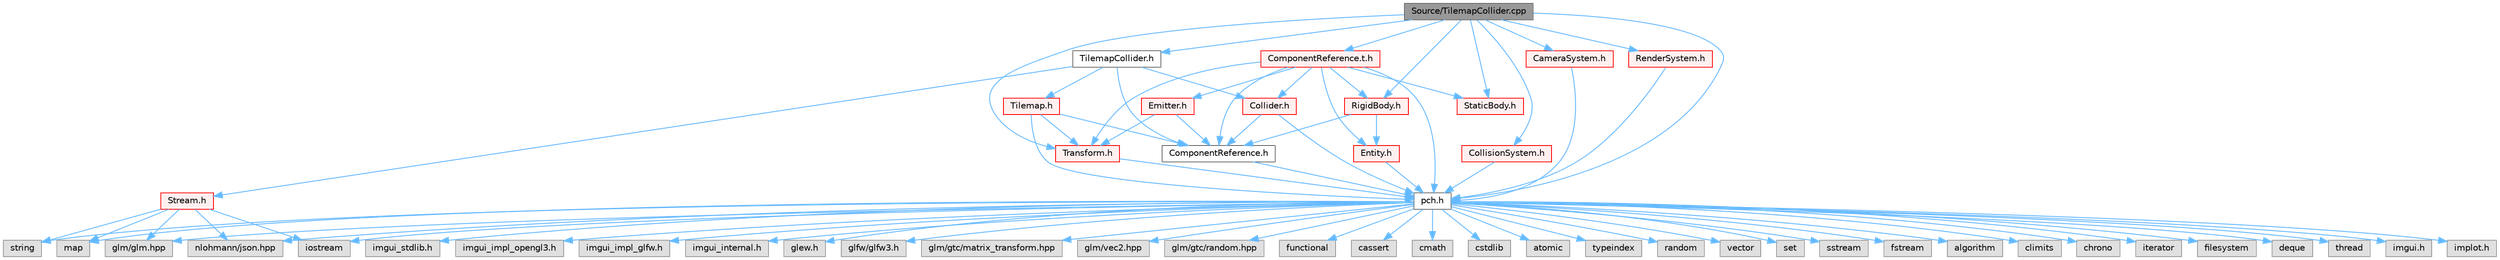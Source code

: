 digraph "Source/TilemapCollider.cpp"
{
 // LATEX_PDF_SIZE
  bgcolor="transparent";
  edge [fontname=Helvetica,fontsize=10,labelfontname=Helvetica,labelfontsize=10];
  node [fontname=Helvetica,fontsize=10,shape=box,height=0.2,width=0.4];
  Node1 [id="Node000001",label="Source/TilemapCollider.cpp",height=0.2,width=0.4,color="gray40", fillcolor="grey60", style="filled", fontcolor="black",tooltip="tilemap collider"];
  Node1 -> Node2 [id="edge1_Node000001_Node000002",color="steelblue1",style="solid",tooltip=" "];
  Node2 [id="Node000002",label="pch.h",height=0.2,width=0.4,color="grey40", fillcolor="white", style="filled",URL="$de/d3a/pch_8h.html",tooltip="This is a precompiled header file."];
  Node2 -> Node3 [id="edge2_Node000002_Node000003",color="steelblue1",style="solid",tooltip=" "];
  Node3 [id="Node000003",label="functional",height=0.2,width=0.4,color="grey60", fillcolor="#E0E0E0", style="filled",tooltip=" "];
  Node2 -> Node4 [id="edge3_Node000002_Node000004",color="steelblue1",style="solid",tooltip=" "];
  Node4 [id="Node000004",label="iostream",height=0.2,width=0.4,color="grey60", fillcolor="#E0E0E0", style="filled",tooltip=" "];
  Node2 -> Node5 [id="edge4_Node000002_Node000005",color="steelblue1",style="solid",tooltip=" "];
  Node5 [id="Node000005",label="cassert",height=0.2,width=0.4,color="grey60", fillcolor="#E0E0E0", style="filled",tooltip=" "];
  Node2 -> Node6 [id="edge5_Node000002_Node000006",color="steelblue1",style="solid",tooltip=" "];
  Node6 [id="Node000006",label="cmath",height=0.2,width=0.4,color="grey60", fillcolor="#E0E0E0", style="filled",tooltip=" "];
  Node2 -> Node7 [id="edge6_Node000002_Node000007",color="steelblue1",style="solid",tooltip=" "];
  Node7 [id="Node000007",label="cstdlib",height=0.2,width=0.4,color="grey60", fillcolor="#E0E0E0", style="filled",tooltip=" "];
  Node2 -> Node8 [id="edge7_Node000002_Node000008",color="steelblue1",style="solid",tooltip=" "];
  Node8 [id="Node000008",label="atomic",height=0.2,width=0.4,color="grey60", fillcolor="#E0E0E0", style="filled",tooltip=" "];
  Node2 -> Node9 [id="edge8_Node000002_Node000009",color="steelblue1",style="solid",tooltip=" "];
  Node9 [id="Node000009",label="typeindex",height=0.2,width=0.4,color="grey60", fillcolor="#E0E0E0", style="filled",tooltip=" "];
  Node2 -> Node10 [id="edge9_Node000002_Node000010",color="steelblue1",style="solid",tooltip=" "];
  Node10 [id="Node000010",label="random",height=0.2,width=0.4,color="grey60", fillcolor="#E0E0E0", style="filled",tooltip=" "];
  Node2 -> Node11 [id="edge10_Node000002_Node000011",color="steelblue1",style="solid",tooltip=" "];
  Node11 [id="Node000011",label="vector",height=0.2,width=0.4,color="grey60", fillcolor="#E0E0E0", style="filled",tooltip=" "];
  Node2 -> Node12 [id="edge11_Node000002_Node000012",color="steelblue1",style="solid",tooltip=" "];
  Node12 [id="Node000012",label="string",height=0.2,width=0.4,color="grey60", fillcolor="#E0E0E0", style="filled",tooltip=" "];
  Node2 -> Node13 [id="edge12_Node000002_Node000013",color="steelblue1",style="solid",tooltip=" "];
  Node13 [id="Node000013",label="map",height=0.2,width=0.4,color="grey60", fillcolor="#E0E0E0", style="filled",tooltip=" "];
  Node2 -> Node14 [id="edge13_Node000002_Node000014",color="steelblue1",style="solid",tooltip=" "];
  Node14 [id="Node000014",label="set",height=0.2,width=0.4,color="grey60", fillcolor="#E0E0E0", style="filled",tooltip=" "];
  Node2 -> Node15 [id="edge14_Node000002_Node000015",color="steelblue1",style="solid",tooltip=" "];
  Node15 [id="Node000015",label="sstream",height=0.2,width=0.4,color="grey60", fillcolor="#E0E0E0", style="filled",tooltip=" "];
  Node2 -> Node16 [id="edge15_Node000002_Node000016",color="steelblue1",style="solid",tooltip=" "];
  Node16 [id="Node000016",label="fstream",height=0.2,width=0.4,color="grey60", fillcolor="#E0E0E0", style="filled",tooltip=" "];
  Node2 -> Node17 [id="edge16_Node000002_Node000017",color="steelblue1",style="solid",tooltip=" "];
  Node17 [id="Node000017",label="algorithm",height=0.2,width=0.4,color="grey60", fillcolor="#E0E0E0", style="filled",tooltip=" "];
  Node2 -> Node18 [id="edge17_Node000002_Node000018",color="steelblue1",style="solid",tooltip=" "];
  Node18 [id="Node000018",label="climits",height=0.2,width=0.4,color="grey60", fillcolor="#E0E0E0", style="filled",tooltip=" "];
  Node2 -> Node19 [id="edge18_Node000002_Node000019",color="steelblue1",style="solid",tooltip=" "];
  Node19 [id="Node000019",label="chrono",height=0.2,width=0.4,color="grey60", fillcolor="#E0E0E0", style="filled",tooltip=" "];
  Node2 -> Node20 [id="edge19_Node000002_Node000020",color="steelblue1",style="solid",tooltip=" "];
  Node20 [id="Node000020",label="iterator",height=0.2,width=0.4,color="grey60", fillcolor="#E0E0E0", style="filled",tooltip=" "];
  Node2 -> Node21 [id="edge20_Node000002_Node000021",color="steelblue1",style="solid",tooltip=" "];
  Node21 [id="Node000021",label="filesystem",height=0.2,width=0.4,color="grey60", fillcolor="#E0E0E0", style="filled",tooltip=" "];
  Node2 -> Node22 [id="edge21_Node000002_Node000022",color="steelblue1",style="solid",tooltip=" "];
  Node22 [id="Node000022",label="deque",height=0.2,width=0.4,color="grey60", fillcolor="#E0E0E0", style="filled",tooltip=" "];
  Node2 -> Node23 [id="edge22_Node000002_Node000023",color="steelblue1",style="solid",tooltip=" "];
  Node23 [id="Node000023",label="thread",height=0.2,width=0.4,color="grey60", fillcolor="#E0E0E0", style="filled",tooltip=" "];
  Node2 -> Node24 [id="edge23_Node000002_Node000024",color="steelblue1",style="solid",tooltip=" "];
  Node24 [id="Node000024",label="imgui.h",height=0.2,width=0.4,color="grey60", fillcolor="#E0E0E0", style="filled",tooltip=" "];
  Node2 -> Node25 [id="edge24_Node000002_Node000025",color="steelblue1",style="solid",tooltip=" "];
  Node25 [id="Node000025",label="implot.h",height=0.2,width=0.4,color="grey60", fillcolor="#E0E0E0", style="filled",tooltip=" "];
  Node2 -> Node26 [id="edge25_Node000002_Node000026",color="steelblue1",style="solid",tooltip=" "];
  Node26 [id="Node000026",label="imgui_stdlib.h",height=0.2,width=0.4,color="grey60", fillcolor="#E0E0E0", style="filled",tooltip=" "];
  Node2 -> Node27 [id="edge26_Node000002_Node000027",color="steelblue1",style="solid",tooltip=" "];
  Node27 [id="Node000027",label="imgui_impl_opengl3.h",height=0.2,width=0.4,color="grey60", fillcolor="#E0E0E0", style="filled",tooltip=" "];
  Node2 -> Node28 [id="edge27_Node000002_Node000028",color="steelblue1",style="solid",tooltip=" "];
  Node28 [id="Node000028",label="imgui_impl_glfw.h",height=0.2,width=0.4,color="grey60", fillcolor="#E0E0E0", style="filled",tooltip=" "];
  Node2 -> Node29 [id="edge28_Node000002_Node000029",color="steelblue1",style="solid",tooltip=" "];
  Node29 [id="Node000029",label="imgui_internal.h",height=0.2,width=0.4,color="grey60", fillcolor="#E0E0E0", style="filled",tooltip=" "];
  Node2 -> Node30 [id="edge29_Node000002_Node000030",color="steelblue1",style="solid",tooltip=" "];
  Node30 [id="Node000030",label="glew.h",height=0.2,width=0.4,color="grey60", fillcolor="#E0E0E0", style="filled",tooltip=" "];
  Node2 -> Node31 [id="edge30_Node000002_Node000031",color="steelblue1",style="solid",tooltip=" "];
  Node31 [id="Node000031",label="glfw/glfw3.h",height=0.2,width=0.4,color="grey60", fillcolor="#E0E0E0", style="filled",tooltip=" "];
  Node2 -> Node32 [id="edge31_Node000002_Node000032",color="steelblue1",style="solid",tooltip=" "];
  Node32 [id="Node000032",label="glm/glm.hpp",height=0.2,width=0.4,color="grey60", fillcolor="#E0E0E0", style="filled",tooltip=" "];
  Node2 -> Node33 [id="edge32_Node000002_Node000033",color="steelblue1",style="solid",tooltip=" "];
  Node33 [id="Node000033",label="glm/gtc/matrix_transform.hpp",height=0.2,width=0.4,color="grey60", fillcolor="#E0E0E0", style="filled",tooltip=" "];
  Node2 -> Node34 [id="edge33_Node000002_Node000034",color="steelblue1",style="solid",tooltip=" "];
  Node34 [id="Node000034",label="glm/vec2.hpp",height=0.2,width=0.4,color="grey60", fillcolor="#E0E0E0", style="filled",tooltip=" "];
  Node2 -> Node35 [id="edge34_Node000002_Node000035",color="steelblue1",style="solid",tooltip=" "];
  Node35 [id="Node000035",label="glm/gtc/random.hpp",height=0.2,width=0.4,color="grey60", fillcolor="#E0E0E0", style="filled",tooltip=" "];
  Node2 -> Node36 [id="edge35_Node000002_Node000036",color="steelblue1",style="solid",tooltip=" "];
  Node36 [id="Node000036",label="nlohmann/json.hpp",height=0.2,width=0.4,color="grey60", fillcolor="#E0E0E0", style="filled",tooltip=" "];
  Node1 -> Node37 [id="edge36_Node000001_Node000037",color="steelblue1",style="solid",tooltip=" "];
  Node37 [id="Node000037",label="TilemapCollider.h",height=0.2,width=0.4,color="grey40", fillcolor="white", style="filled",URL="$d8/d92/TilemapCollider_8h.html",tooltip="tilemap collider"];
  Node37 -> Node38 [id="edge37_Node000037_Node000038",color="steelblue1",style="solid",tooltip=" "];
  Node38 [id="Node000038",label="Collider.h",height=0.2,width=0.4,color="red", fillcolor="#FFF0F0", style="filled",URL="$de/d94/Collider_8h.html",tooltip="Base component for detecting collisions."];
  Node38 -> Node2 [id="edge38_Node000038_Node000002",color="steelblue1",style="solid",tooltip=" "];
  Node38 -> Node44 [id="edge39_Node000038_Node000044",color="steelblue1",style="solid",tooltip=" "];
  Node44 [id="Node000044",label="ComponentReference.h",height=0.2,width=0.4,color="grey40", fillcolor="white", style="filled",URL="$d2/dba/ComponentReference_8h.html",tooltip="a reference to a component in the scene"];
  Node44 -> Node2 [id="edge40_Node000044_Node000002",color="steelblue1",style="solid",tooltip=" "];
  Node37 -> Node41 [id="edge41_Node000037_Node000041",color="steelblue1",style="solid",tooltip=" "];
  Node41 [id="Node000041",label="Stream.h",height=0.2,width=0.4,color="red", fillcolor="#FFF0F0", style="filled",URL="$de/dd1/Stream_8h.html",tooltip="JSON File reading/writing."];
  Node41 -> Node12 [id="edge42_Node000041_Node000012",color="steelblue1",style="solid",tooltip=" "];
  Node41 -> Node13 [id="edge43_Node000041_Node000013",color="steelblue1",style="solid",tooltip=" "];
  Node41 -> Node32 [id="edge44_Node000041_Node000032",color="steelblue1",style="solid",tooltip=" "];
  Node41 -> Node36 [id="edge45_Node000041_Node000036",color="steelblue1",style="solid",tooltip=" "];
  Node41 -> Node4 [id="edge46_Node000041_Node000004",color="steelblue1",style="solid",tooltip=" "];
  Node37 -> Node44 [id="edge47_Node000037_Node000044",color="steelblue1",style="solid",tooltip=" "];
  Node37 -> Node46 [id="edge48_Node000037_Node000046",color="steelblue1",style="solid",tooltip=" "];
  Node46 [id="Node000046",label="Tilemap.h",height=0.2,width=0.4,color="red", fillcolor="#FFF0F0", style="filled",URL="$d8/d44/Tilemap_8h.html",tooltip="Tilemap component - loads and manages a tilemap array."];
  Node46 -> Node2 [id="edge49_Node000046_Node000002",color="steelblue1",style="solid",tooltip=" "];
  Node46 -> Node44 [id="edge50_Node000046_Node000044",color="steelblue1",style="solid",tooltip=" "];
  Node46 -> Node47 [id="edge51_Node000046_Node000047",color="steelblue1",style="solid",tooltip=" "];
  Node47 [id="Node000047",label="Transform.h",height=0.2,width=0.4,color="red", fillcolor="#FFF0F0", style="filled",URL="$de/dfb/Transform_8h.html",tooltip="Transform."];
  Node47 -> Node2 [id="edge52_Node000047_Node000002",color="steelblue1",style="solid",tooltip=" "];
  Node1 -> Node51 [id="edge53_Node000001_Node000051",color="steelblue1",style="solid",tooltip=" "];
  Node51 [id="Node000051",label="ComponentReference.t.h",height=0.2,width=0.4,color="red", fillcolor="#FFF0F0", style="filled",URL="$da/d20/ComponentReference_8t_8h.html",tooltip="a reference to a component in the scene"];
  Node51 -> Node2 [id="edge54_Node000051_Node000002",color="steelblue1",style="solid",tooltip=" "];
  Node51 -> Node44 [id="edge55_Node000051_Node000044",color="steelblue1",style="solid",tooltip=" "];
  Node51 -> Node50 [id="edge56_Node000051_Node000050",color="steelblue1",style="solid",tooltip=" "];
  Node50 [id="Node000050",label="Entity.h",height=0.2,width=0.4,color="red", fillcolor="#FFF0F0", style="filled",URL="$d4/da0/Entity_8h.html",tooltip="Entity class which holds Components."];
  Node50 -> Node2 [id="edge57_Node000050_Node000002",color="steelblue1",style="solid",tooltip=" "];
  Node51 -> Node38 [id="edge58_Node000051_Node000038",color="steelblue1",style="solid",tooltip=" "];
  Node51 -> Node52 [id="edge59_Node000051_Node000052",color="steelblue1",style="solid",tooltip=" "];
  Node52 [id="Node000052",label="StaticBody.h",height=0.2,width=0.4,color="red", fillcolor="#FFF0F0", style="filled",URL="$dd/d7f/StaticBody_8h.html",tooltip="pysics body which can be collided with and does not move"];
  Node51 -> Node47 [id="edge60_Node000051_Node000047",color="steelblue1",style="solid",tooltip=" "];
  Node51 -> Node53 [id="edge61_Node000051_Node000053",color="steelblue1",style="solid",tooltip=" "];
  Node53 [id="Node000053",label="RigidBody.h",height=0.2,width=0.4,color="red", fillcolor="#FFF0F0", style="filled",URL="$dc/da0/RigidBody_8h_source.html",tooltip=" "];
  Node53 -> Node50 [id="edge62_Node000053_Node000050",color="steelblue1",style="solid",tooltip=" "];
  Node53 -> Node44 [id="edge63_Node000053_Node000044",color="steelblue1",style="solid",tooltip=" "];
  Node51 -> Node56 [id="edge64_Node000051_Node000056",color="steelblue1",style="solid",tooltip=" "];
  Node56 [id="Node000056",label="Emitter.h",height=0.2,width=0.4,color="red", fillcolor="#FFF0F0", style="filled",URL="$da/d24/Emitter_8h.html",tooltip="Controls timing of particle emissions, and their init data."];
  Node56 -> Node44 [id="edge65_Node000056_Node000044",color="steelblue1",style="solid",tooltip=" "];
  Node56 -> Node47 [id="edge66_Node000056_Node000047",color="steelblue1",style="solid",tooltip=" "];
  Node1 -> Node47 [id="edge67_Node000001_Node000047",color="steelblue1",style="solid",tooltip=" "];
  Node1 -> Node53 [id="edge68_Node000001_Node000053",color="steelblue1",style="solid",tooltip=" "];
  Node1 -> Node52 [id="edge69_Node000001_Node000052",color="steelblue1",style="solid",tooltip=" "];
  Node1 -> Node62 [id="edge70_Node000001_Node000062",color="steelblue1",style="solid",tooltip=" "];
  Node62 [id="Node000062",label="CollisionSystem.h",height=0.2,width=0.4,color="red", fillcolor="#FFF0F0", style="filled",URL="$d5/d1a/CollisionSystem_8h.html",tooltip="The CollisionSystem is responsible for checking for collisions between Different Colliders."];
  Node62 -> Node2 [id="edge71_Node000062_Node000002",color="steelblue1",style="solid",tooltip=" "];
  Node1 -> Node63 [id="edge72_Node000001_Node000063",color="steelblue1",style="solid",tooltip=" "];
  Node63 [id="Node000063",label="CameraSystem.h",height=0.2,width=0.4,color="red", fillcolor="#FFF0F0", style="filled",URL="$d2/d7a/CameraSystem_8h.html",tooltip="System that handles the camera and coordinate systems / spaces."];
  Node63 -> Node2 [id="edge73_Node000063_Node000002",color="steelblue1",style="solid",tooltip=" "];
  Node1 -> Node65 [id="edge74_Node000001_Node000065",color="steelblue1",style="solid",tooltip=" "];
  Node65 [id="Node000065",label="RenderSystem.h",height=0.2,width=0.4,color="red", fillcolor="#FFF0F0", style="filled",URL="$de/d45/RenderSystem_8h.html",tooltip="System responsible for drawing sprites and basic shapes."];
  Node65 -> Node2 [id="edge75_Node000065_Node000002",color="steelblue1",style="solid",tooltip=" "];
}
